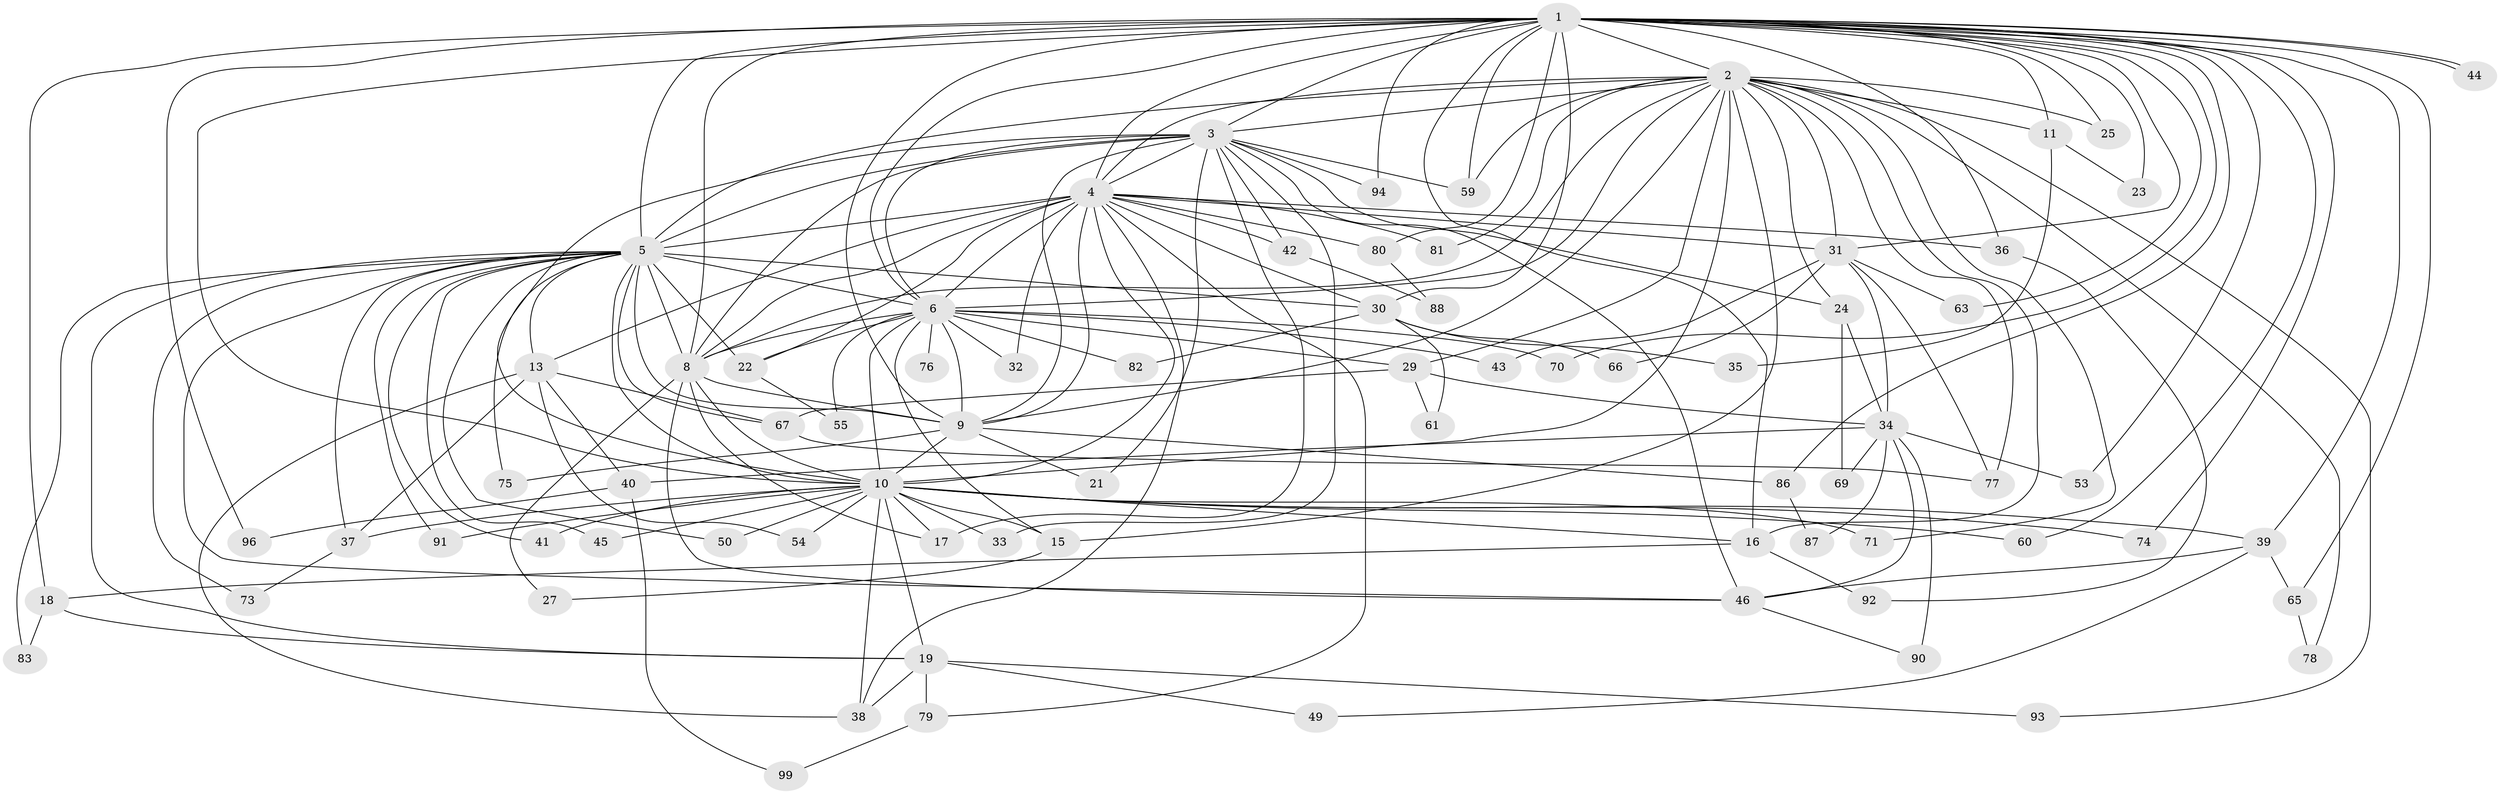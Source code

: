 // original degree distribution, {32: 0.01, 22: 0.02, 17: 0.02, 15: 0.01, 19: 0.01, 14: 0.01, 13: 0.01, 26: 0.01, 4: 0.1, 3: 0.17, 7: 0.03, 2: 0.54, 5: 0.05, 8: 0.01}
// Generated by graph-tools (version 1.1) at 2025/11/02/21/25 10:11:07]
// undirected, 76 vertices, 186 edges
graph export_dot {
graph [start="1"]
  node [color=gray90,style=filled];
  1 [super="+28"];
  2 [super="+12"];
  3 [super="+68"];
  4 [super="+56"];
  5 [super="+7"];
  6 [super="+47"];
  8 [super="+14"];
  9 [super="+20"];
  10 [super="+57"];
  11;
  13;
  15 [super="+97"];
  16 [super="+72"];
  17 [super="+48"];
  18;
  19 [super="+26"];
  21;
  22 [super="+52"];
  23;
  24 [super="+62"];
  25;
  27;
  29;
  30 [super="+51"];
  31 [super="+58"];
  32;
  33;
  34 [super="+84"];
  35;
  36;
  37 [super="+95"];
  38 [super="+98"];
  39;
  40;
  41;
  42;
  43;
  44;
  45;
  46 [super="+64"];
  49;
  50;
  53;
  54;
  55;
  59 [super="+100"];
  60;
  61;
  63;
  65;
  66;
  67 [super="+89"];
  69;
  70;
  71;
  73;
  74;
  75;
  76;
  77 [super="+85"];
  78;
  79;
  80;
  81;
  82;
  83;
  86;
  87;
  88;
  90;
  91;
  92;
  93;
  94;
  96;
  99;
  1 -- 2;
  1 -- 3;
  1 -- 4 [weight=2];
  1 -- 5 [weight=2];
  1 -- 6 [weight=2];
  1 -- 8 [weight=2];
  1 -- 9;
  1 -- 10;
  1 -- 11;
  1 -- 16;
  1 -- 18;
  1 -- 23;
  1 -- 25;
  1 -- 31;
  1 -- 36;
  1 -- 39;
  1 -- 44;
  1 -- 44;
  1 -- 53;
  1 -- 60;
  1 -- 63;
  1 -- 65;
  1 -- 70;
  1 -- 80;
  1 -- 86;
  1 -- 94;
  1 -- 96;
  1 -- 74;
  1 -- 30;
  1 -- 59;
  2 -- 3;
  2 -- 4;
  2 -- 5 [weight=2];
  2 -- 6;
  2 -- 8;
  2 -- 9;
  2 -- 10 [weight=2];
  2 -- 11;
  2 -- 16;
  2 -- 24;
  2 -- 25;
  2 -- 29;
  2 -- 31;
  2 -- 71;
  2 -- 78;
  2 -- 81;
  2 -- 93;
  2 -- 59;
  2 -- 77;
  2 -- 15;
  3 -- 4;
  3 -- 5 [weight=2];
  3 -- 6;
  3 -- 8;
  3 -- 9;
  3 -- 10;
  3 -- 17;
  3 -- 21;
  3 -- 24;
  3 -- 33;
  3 -- 42;
  3 -- 59;
  3 -- 94;
  3 -- 46;
  4 -- 5 [weight=2];
  4 -- 6;
  4 -- 8;
  4 -- 9;
  4 -- 10 [weight=2];
  4 -- 13;
  4 -- 30;
  4 -- 32;
  4 -- 36;
  4 -- 42;
  4 -- 79;
  4 -- 80;
  4 -- 81;
  4 -- 38;
  4 -- 22;
  4 -- 31;
  5 -- 6 [weight=2];
  5 -- 8 [weight=2];
  5 -- 9 [weight=2];
  5 -- 10 [weight=2];
  5 -- 19;
  5 -- 30;
  5 -- 41;
  5 -- 45;
  5 -- 67;
  5 -- 83;
  5 -- 73;
  5 -- 75;
  5 -- 13;
  5 -- 22;
  5 -- 91;
  5 -- 46;
  5 -- 50;
  5 -- 37;
  6 -- 8;
  6 -- 9;
  6 -- 10;
  6 -- 15;
  6 -- 22;
  6 -- 29;
  6 -- 32;
  6 -- 43;
  6 -- 55;
  6 -- 70;
  6 -- 76 [weight=2];
  6 -- 82;
  8 -- 9 [weight=2];
  8 -- 10;
  8 -- 27;
  8 -- 46;
  8 -- 17;
  9 -- 10;
  9 -- 21;
  9 -- 75;
  9 -- 86;
  10 -- 15;
  10 -- 17;
  10 -- 33;
  10 -- 37;
  10 -- 39;
  10 -- 41;
  10 -- 45;
  10 -- 50;
  10 -- 54;
  10 -- 71;
  10 -- 74;
  10 -- 91;
  10 -- 16;
  10 -- 38;
  10 -- 19;
  10 -- 60;
  11 -- 23;
  11 -- 35;
  13 -- 37;
  13 -- 38;
  13 -- 40;
  13 -- 54;
  13 -- 67;
  15 -- 27;
  16 -- 18;
  16 -- 92;
  18 -- 19;
  18 -- 83;
  19 -- 38;
  19 -- 49;
  19 -- 93;
  19 -- 79;
  22 -- 55;
  24 -- 69;
  24 -- 34;
  29 -- 34;
  29 -- 61;
  29 -- 67;
  30 -- 35;
  30 -- 61;
  30 -- 66;
  30 -- 82;
  31 -- 34;
  31 -- 43;
  31 -- 63;
  31 -- 66;
  31 -- 77;
  34 -- 40;
  34 -- 53;
  34 -- 69;
  34 -- 87;
  34 -- 90;
  34 -- 46;
  36 -- 92;
  37 -- 73;
  39 -- 49;
  39 -- 65;
  39 -- 46;
  40 -- 96;
  40 -- 99;
  42 -- 88;
  46 -- 90;
  65 -- 78;
  67 -- 77;
  79 -- 99;
  80 -- 88;
  86 -- 87;
}
